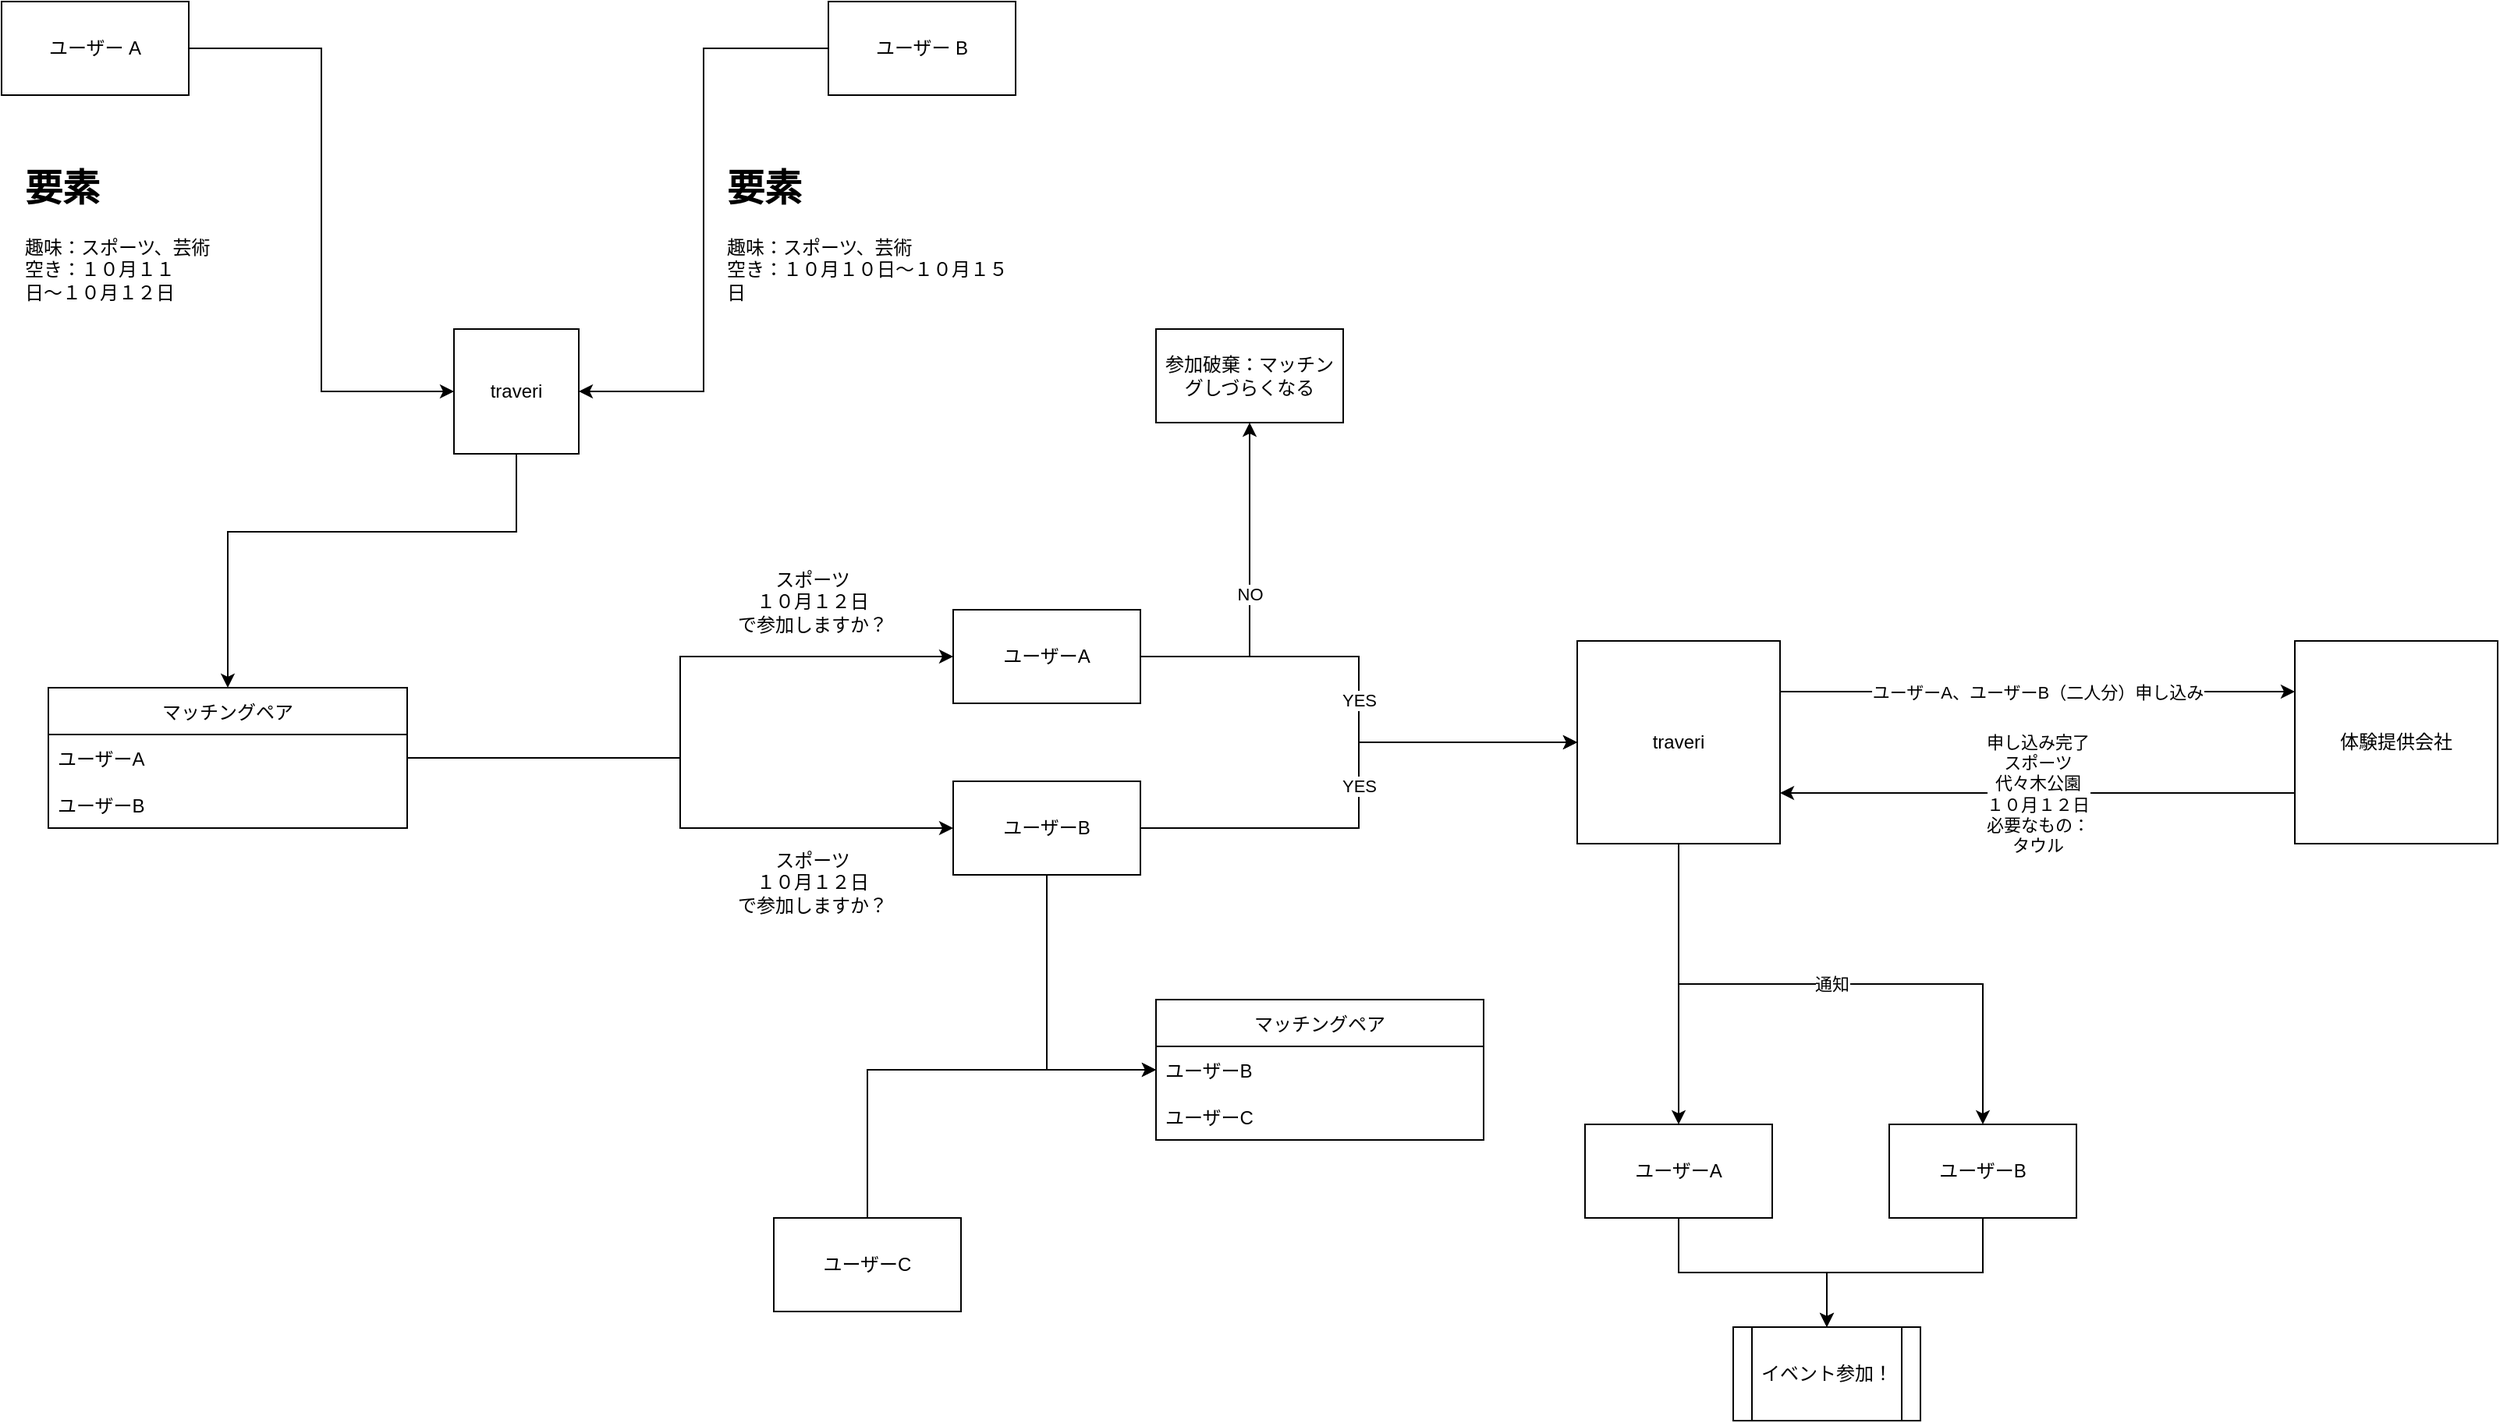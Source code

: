<mxfile version="15.5.1" type="github">
  <diagram id="EDZFKOc_3pfCLOzYpCOF" name="Page-1">
    <mxGraphModel dx="3120" dy="1493" grid="1" gridSize="10" guides="1" tooltips="1" connect="1" arrows="1" fold="1" page="1" pageScale="1" pageWidth="850" pageHeight="1100" math="0" shadow="0">
      <root>
        <mxCell id="0" />
        <mxCell id="1" parent="0" />
        <mxCell id="-9M-hio-9B55uMiMHV9w-1" style="edgeStyle=orthogonalEdgeStyle;rounded=0;orthogonalLoop=1;jettySize=auto;html=1;entryX=0;entryY=0.5;entryDx=0;entryDy=0;" edge="1" parent="1" source="-9M-hio-9B55uMiMHV9w-2" target="-9M-hio-9B55uMiMHV9w-6">
          <mxGeometry relative="1" as="geometry">
            <mxPoint x="130" y="440" as="targetPoint" />
          </mxGeometry>
        </mxCell>
        <mxCell id="-9M-hio-9B55uMiMHV9w-2" value="ユーザー A" style="rounded=0;whiteSpace=wrap;html=1;" vertex="1" parent="1">
          <mxGeometry x="70" y="120" width="120" height="60" as="geometry" />
        </mxCell>
        <mxCell id="-9M-hio-9B55uMiMHV9w-3" style="edgeStyle=orthogonalEdgeStyle;rounded=0;orthogonalLoop=1;jettySize=auto;html=1;entryX=1;entryY=0.5;entryDx=0;entryDy=0;" edge="1" parent="1" source="-9M-hio-9B55uMiMHV9w-4" target="-9M-hio-9B55uMiMHV9w-6">
          <mxGeometry relative="1" as="geometry">
            <mxPoint x="500" y="330" as="targetPoint" />
            <Array as="points">
              <mxPoint x="520" y="150" />
              <mxPoint x="520" y="370" />
            </Array>
          </mxGeometry>
        </mxCell>
        <mxCell id="-9M-hio-9B55uMiMHV9w-4" value="ユーザー B" style="rounded=0;whiteSpace=wrap;html=1;" vertex="1" parent="1">
          <mxGeometry x="600" y="120" width="120" height="60" as="geometry" />
        </mxCell>
        <mxCell id="-9M-hio-9B55uMiMHV9w-5" style="edgeStyle=orthogonalEdgeStyle;rounded=0;orthogonalLoop=1;jettySize=auto;html=1;" edge="1" parent="1" source="-9M-hio-9B55uMiMHV9w-6" target="-9M-hio-9B55uMiMHV9w-11">
          <mxGeometry relative="1" as="geometry">
            <Array as="points">
              <mxPoint x="400" y="460" />
              <mxPoint x="215" y="460" />
            </Array>
          </mxGeometry>
        </mxCell>
        <mxCell id="-9M-hio-9B55uMiMHV9w-6" value="traveri" style="whiteSpace=wrap;html=1;aspect=fixed;" vertex="1" parent="1">
          <mxGeometry x="360" y="330" width="80" height="80" as="geometry" />
        </mxCell>
        <mxCell id="-9M-hio-9B55uMiMHV9w-7" value="&lt;h1&gt;要素&lt;/h1&gt;&lt;div&gt;趣味：スポーツ、芸術&lt;/div&gt;&lt;div&gt;空き：１０月１０日〜１０月１５日&lt;/div&gt;&lt;p&gt;&lt;br&gt;&lt;/p&gt;" style="text;html=1;strokeColor=none;fillColor=none;spacing=5;spacingTop=-20;whiteSpace=wrap;overflow=hidden;rounded=0;" vertex="1" parent="1">
          <mxGeometry x="530" y="220" width="190" height="120" as="geometry" />
        </mxCell>
        <mxCell id="-9M-hio-9B55uMiMHV9w-8" value="&lt;h1&gt;要素&lt;/h1&gt;&lt;div&gt;趣味：スポーツ、芸術&lt;/div&gt;&lt;div&gt;空き：１０月１１&lt;/div&gt;&lt;div&gt;日〜１０月１２日&lt;/div&gt;&lt;p&gt;&lt;br&gt;&lt;/p&gt;" style="text;html=1;strokeColor=none;fillColor=none;spacing=5;spacingTop=-20;whiteSpace=wrap;overflow=hidden;rounded=0;" vertex="1" parent="1">
          <mxGeometry x="80" y="220" width="190" height="120" as="geometry" />
        </mxCell>
        <mxCell id="-9M-hio-9B55uMiMHV9w-9" style="edgeStyle=orthogonalEdgeStyle;rounded=0;orthogonalLoop=1;jettySize=auto;html=1;entryX=0;entryY=0.5;entryDx=0;entryDy=0;" edge="1" parent="1" source="-9M-hio-9B55uMiMHV9w-11" target="-9M-hio-9B55uMiMHV9w-16">
          <mxGeometry relative="1" as="geometry" />
        </mxCell>
        <mxCell id="-9M-hio-9B55uMiMHV9w-10" style="edgeStyle=orthogonalEdgeStyle;rounded=0;orthogonalLoop=1;jettySize=auto;html=1;" edge="1" parent="1" source="-9M-hio-9B55uMiMHV9w-11" target="-9M-hio-9B55uMiMHV9w-19">
          <mxGeometry relative="1" as="geometry" />
        </mxCell>
        <mxCell id="-9M-hio-9B55uMiMHV9w-11" value="マッチングペア" style="swimlane;fontStyle=0;childLayout=stackLayout;horizontal=1;startSize=30;horizontalStack=0;resizeParent=1;resizeParentMax=0;resizeLast=0;collapsible=1;marginBottom=0;" vertex="1" parent="1">
          <mxGeometry x="100" y="560" width="230" height="90" as="geometry" />
        </mxCell>
        <mxCell id="-9M-hio-9B55uMiMHV9w-12" value="ユーザーA" style="text;strokeColor=none;fillColor=none;align=left;verticalAlign=middle;spacingLeft=4;spacingRight=4;overflow=hidden;points=[[0,0.5],[1,0.5]];portConstraint=eastwest;rotatable=0;" vertex="1" parent="-9M-hio-9B55uMiMHV9w-11">
          <mxGeometry y="30" width="230" height="30" as="geometry" />
        </mxCell>
        <mxCell id="-9M-hio-9B55uMiMHV9w-13" value="ユーザーB" style="text;strokeColor=none;fillColor=none;align=left;verticalAlign=middle;spacingLeft=4;spacingRight=4;overflow=hidden;points=[[0,0.5],[1,0.5]];portConstraint=eastwest;rotatable=0;" vertex="1" parent="-9M-hio-9B55uMiMHV9w-11">
          <mxGeometry y="60" width="230" height="30" as="geometry" />
        </mxCell>
        <mxCell id="-9M-hio-9B55uMiMHV9w-14" value="YES" style="edgeStyle=orthogonalEdgeStyle;rounded=0;orthogonalLoop=1;jettySize=auto;html=1;entryX=0;entryY=0.5;entryDx=0;entryDy=0;" edge="1" parent="1" source="-9M-hio-9B55uMiMHV9w-16" target="-9M-hio-9B55uMiMHV9w-25">
          <mxGeometry relative="1" as="geometry" />
        </mxCell>
        <mxCell id="-9M-hio-9B55uMiMHV9w-15" value="NO" style="edgeStyle=orthogonalEdgeStyle;rounded=0;orthogonalLoop=1;jettySize=auto;html=1;entryX=0.5;entryY=1;entryDx=0;entryDy=0;" edge="1" parent="1" source="-9M-hio-9B55uMiMHV9w-16" target="-9M-hio-9B55uMiMHV9w-36">
          <mxGeometry relative="1" as="geometry">
            <mxPoint x="919.96" y="420.99" as="targetPoint" />
            <Array as="points">
              <mxPoint x="870" y="540" />
            </Array>
          </mxGeometry>
        </mxCell>
        <mxCell id="-9M-hio-9B55uMiMHV9w-16" value="ユーザーA" style="rounded=0;whiteSpace=wrap;html=1;" vertex="1" parent="1">
          <mxGeometry x="680" y="510" width="120" height="60" as="geometry" />
        </mxCell>
        <mxCell id="-9M-hio-9B55uMiMHV9w-17" value="YES" style="edgeStyle=orthogonalEdgeStyle;rounded=0;orthogonalLoop=1;jettySize=auto;html=1;entryX=0;entryY=0.5;entryDx=0;entryDy=0;" edge="1" parent="1" source="-9M-hio-9B55uMiMHV9w-19" target="-9M-hio-9B55uMiMHV9w-25">
          <mxGeometry relative="1" as="geometry" />
        </mxCell>
        <mxCell id="-9M-hio-9B55uMiMHV9w-18" style="edgeStyle=orthogonalEdgeStyle;rounded=0;orthogonalLoop=1;jettySize=auto;html=1;entryX=0;entryY=0.5;entryDx=0;entryDy=0;" edge="1" parent="1" source="-9M-hio-9B55uMiMHV9w-19" target="-9M-hio-9B55uMiMHV9w-34">
          <mxGeometry relative="1" as="geometry" />
        </mxCell>
        <mxCell id="-9M-hio-9B55uMiMHV9w-19" value="ユーザーB" style="rounded=0;whiteSpace=wrap;html=1;" vertex="1" parent="1">
          <mxGeometry x="680" y="620" width="120" height="60" as="geometry" />
        </mxCell>
        <mxCell id="-9M-hio-9B55uMiMHV9w-20" value="スポーツ&lt;br&gt;１０月１２日&lt;br&gt;で参加しますか？" style="text;html=1;strokeColor=none;fillColor=none;align=center;verticalAlign=middle;whiteSpace=wrap;rounded=0;" vertex="1" parent="1">
          <mxGeometry x="510" y="470" width="160" height="70" as="geometry" />
        </mxCell>
        <mxCell id="-9M-hio-9B55uMiMHV9w-21" value="スポーツ&lt;br&gt;１０月１２日&lt;br&gt;で参加しますか？" style="text;html=1;strokeColor=none;fillColor=none;align=center;verticalAlign=middle;whiteSpace=wrap;rounded=0;" vertex="1" parent="1">
          <mxGeometry x="510" y="650" width="160" height="70" as="geometry" />
        </mxCell>
        <mxCell id="-9M-hio-9B55uMiMHV9w-22" value="ユーザーA、ユーザーB（二人分）申し込み" style="edgeStyle=orthogonalEdgeStyle;rounded=0;orthogonalLoop=1;jettySize=auto;html=1;exitX=1;exitY=0.25;exitDx=0;exitDy=0;entryX=0;entryY=0.25;entryDx=0;entryDy=0;" edge="1" parent="1" source="-9M-hio-9B55uMiMHV9w-25" target="-9M-hio-9B55uMiMHV9w-27">
          <mxGeometry relative="1" as="geometry" />
        </mxCell>
        <mxCell id="-9M-hio-9B55uMiMHV9w-23" style="edgeStyle=orthogonalEdgeStyle;rounded=0;orthogonalLoop=1;jettySize=auto;html=1;" edge="1" parent="1" source="-9M-hio-9B55uMiMHV9w-25" target="-9M-hio-9B55uMiMHV9w-29">
          <mxGeometry relative="1" as="geometry" />
        </mxCell>
        <mxCell id="-9M-hio-9B55uMiMHV9w-24" value="通知" style="edgeStyle=orthogonalEdgeStyle;rounded=0;orthogonalLoop=1;jettySize=auto;html=1;entryX=0.5;entryY=0;entryDx=0;entryDy=0;" edge="1" parent="1" source="-9M-hio-9B55uMiMHV9w-25" target="-9M-hio-9B55uMiMHV9w-31">
          <mxGeometry relative="1" as="geometry">
            <Array as="points">
              <mxPoint x="1145" y="750" />
              <mxPoint x="1340" y="750" />
            </Array>
          </mxGeometry>
        </mxCell>
        <mxCell id="-9M-hio-9B55uMiMHV9w-25" value="traveri" style="whiteSpace=wrap;html=1;aspect=fixed;" vertex="1" parent="1">
          <mxGeometry x="1080" y="530" width="130" height="130" as="geometry" />
        </mxCell>
        <mxCell id="-9M-hio-9B55uMiMHV9w-26" value="申し込み完了&lt;br&gt;スポーツ&lt;br&gt;代々木公園&lt;br&gt;１０月１２日&lt;br&gt;必要なもの：&lt;br&gt;タウル" style="edgeStyle=orthogonalEdgeStyle;rounded=0;orthogonalLoop=1;jettySize=auto;html=1;exitX=0;exitY=0.75;exitDx=0;exitDy=0;entryX=1;entryY=0.75;entryDx=0;entryDy=0;" edge="1" parent="1" source="-9M-hio-9B55uMiMHV9w-27" target="-9M-hio-9B55uMiMHV9w-25">
          <mxGeometry relative="1" as="geometry" />
        </mxCell>
        <mxCell id="-9M-hio-9B55uMiMHV9w-27" value="体験提供会社" style="whiteSpace=wrap;html=1;aspect=fixed;" vertex="1" parent="1">
          <mxGeometry x="1540" y="530" width="130" height="130" as="geometry" />
        </mxCell>
        <mxCell id="-9M-hio-9B55uMiMHV9w-28" style="edgeStyle=orthogonalEdgeStyle;rounded=0;orthogonalLoop=1;jettySize=auto;html=1;entryX=0.5;entryY=0;entryDx=0;entryDy=0;" edge="1" parent="1" source="-9M-hio-9B55uMiMHV9w-29" target="-9M-hio-9B55uMiMHV9w-32">
          <mxGeometry relative="1" as="geometry" />
        </mxCell>
        <mxCell id="-9M-hio-9B55uMiMHV9w-29" value="ユーザーA" style="rounded=0;whiteSpace=wrap;html=1;" vertex="1" parent="1">
          <mxGeometry x="1085" y="840" width="120" height="60" as="geometry" />
        </mxCell>
        <mxCell id="-9M-hio-9B55uMiMHV9w-30" style="edgeStyle=orthogonalEdgeStyle;rounded=0;orthogonalLoop=1;jettySize=auto;html=1;entryX=0.5;entryY=0;entryDx=0;entryDy=0;" edge="1" parent="1" source="-9M-hio-9B55uMiMHV9w-31" target="-9M-hio-9B55uMiMHV9w-32">
          <mxGeometry relative="1" as="geometry" />
        </mxCell>
        <mxCell id="-9M-hio-9B55uMiMHV9w-31" value="ユーザーB" style="rounded=0;whiteSpace=wrap;html=1;" vertex="1" parent="1">
          <mxGeometry x="1280" y="840" width="120" height="60" as="geometry" />
        </mxCell>
        <mxCell id="-9M-hio-9B55uMiMHV9w-32" value="イベント参加！" style="shape=process;whiteSpace=wrap;html=1;backgroundOutline=1;" vertex="1" parent="1">
          <mxGeometry x="1180" y="970" width="120" height="60" as="geometry" />
        </mxCell>
        <mxCell id="-9M-hio-9B55uMiMHV9w-33" value="マッチングペア" style="swimlane;fontStyle=0;childLayout=stackLayout;horizontal=1;startSize=30;horizontalStack=0;resizeParent=1;resizeParentMax=0;resizeLast=0;collapsible=1;marginBottom=0;" vertex="1" parent="1">
          <mxGeometry x="810" y="760" width="210" height="90" as="geometry" />
        </mxCell>
        <mxCell id="-9M-hio-9B55uMiMHV9w-34" value="ユーザーB" style="text;strokeColor=none;fillColor=none;align=left;verticalAlign=middle;spacingLeft=4;spacingRight=4;overflow=hidden;points=[[0,0.5],[1,0.5]];portConstraint=eastwest;rotatable=0;" vertex="1" parent="-9M-hio-9B55uMiMHV9w-33">
          <mxGeometry y="30" width="210" height="30" as="geometry" />
        </mxCell>
        <mxCell id="-9M-hio-9B55uMiMHV9w-35" value="ユーザーC" style="text;strokeColor=none;fillColor=none;align=left;verticalAlign=middle;spacingLeft=4;spacingRight=4;overflow=hidden;points=[[0,0.5],[1,0.5]];portConstraint=eastwest;rotatable=0;" vertex="1" parent="-9M-hio-9B55uMiMHV9w-33">
          <mxGeometry y="60" width="210" height="30" as="geometry" />
        </mxCell>
        <mxCell id="-9M-hio-9B55uMiMHV9w-36" value="参加破棄：マッチングしづらくなる" style="rounded=0;whiteSpace=wrap;html=1;" vertex="1" parent="1">
          <mxGeometry x="810" y="330" width="120" height="60" as="geometry" />
        </mxCell>
        <mxCell id="-9M-hio-9B55uMiMHV9w-37" style="edgeStyle=orthogonalEdgeStyle;rounded=0;orthogonalLoop=1;jettySize=auto;html=1;entryX=0;entryY=0.5;entryDx=0;entryDy=0;" edge="1" parent="1" source="-9M-hio-9B55uMiMHV9w-38" target="-9M-hio-9B55uMiMHV9w-34">
          <mxGeometry relative="1" as="geometry" />
        </mxCell>
        <mxCell id="-9M-hio-9B55uMiMHV9w-38" value="ユーザーC" style="rounded=0;whiteSpace=wrap;html=1;" vertex="1" parent="1">
          <mxGeometry x="565" y="900" width="120" height="60" as="geometry" />
        </mxCell>
      </root>
    </mxGraphModel>
  </diagram>
</mxfile>
